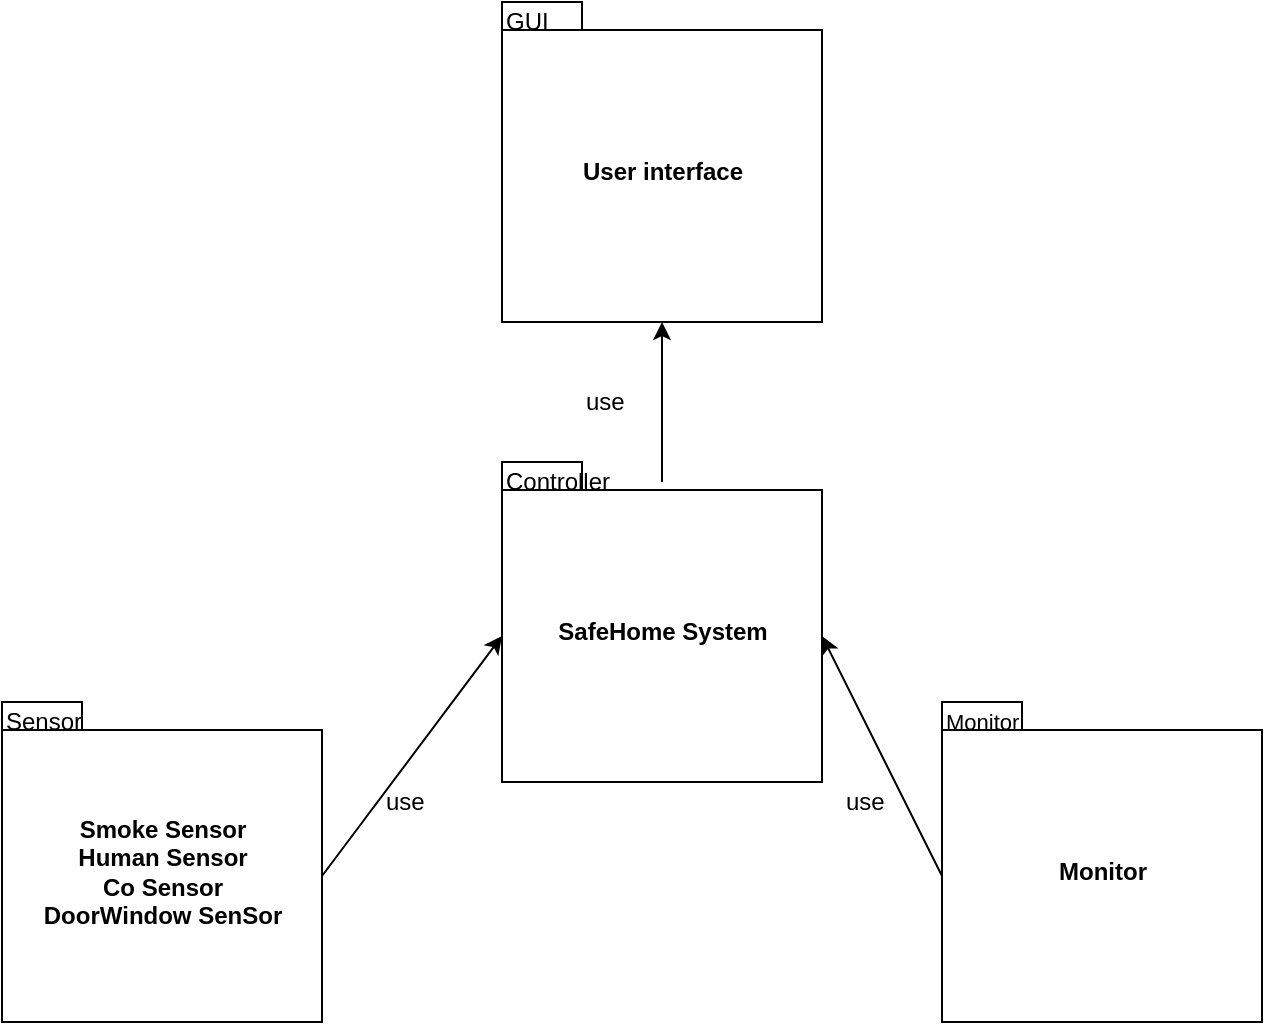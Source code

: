 <mxfile version="12.2.2" type="device" pages="1"><diagram id="FRezJlrR56YozghaBNuM" name="第 1 页"><mxGraphModel dx="883" dy="666" grid="1" gridSize="10" guides="1" tooltips="1" connect="1" arrows="1" fold="1" page="1" pageScale="1" pageWidth="1920" pageHeight="1200" math="0" shadow="0"><root><mxCell id="0"/><mxCell id="1" parent="0"/><mxCell id="RRK_uUkmz72jFpnwhY3c-16" value="User interface" style="shape=folder;fontStyle=1;spacingTop=10;tabWidth=40;tabHeight=14;tabPosition=left;html=1;" vertex="1" parent="1"><mxGeometry x="290" y="30" width="160" height="160" as="geometry"/></mxCell><mxCell id="RRK_uUkmz72jFpnwhY3c-17" value="GUI" style="text;html=1;resizable=0;points=[];autosize=1;align=left;verticalAlign=top;spacingTop=-4;" vertex="1" parent="1"><mxGeometry x="290" y="30" width="40" height="20" as="geometry"/></mxCell><mxCell id="RRK_uUkmz72jFpnwhY3c-19" value="" style="group" vertex="1" connectable="0" parent="1"><mxGeometry x="290" y="260" width="160" height="160" as="geometry"/></mxCell><mxCell id="RRK_uUkmz72jFpnwhY3c-14" value="SafeHome System" style="shape=folder;fontStyle=1;spacingTop=10;tabWidth=40;tabHeight=14;tabPosition=left;html=1;" vertex="1" parent="RRK_uUkmz72jFpnwhY3c-19"><mxGeometry width="160" height="160" as="geometry"/></mxCell><mxCell id="RRK_uUkmz72jFpnwhY3c-15" value="&lt;font style=&quot;font-size: 12px&quot;&gt;Controller&lt;/font&gt;" style="text;html=1;resizable=0;points=[];autosize=1;align=left;verticalAlign=top;spacingTop=-4;" vertex="1" parent="RRK_uUkmz72jFpnwhY3c-19"><mxGeometry width="70" height="20" as="geometry"/></mxCell><mxCell id="RRK_uUkmz72jFpnwhY3c-20" value="" style="group" vertex="1" connectable="0" parent="1"><mxGeometry x="40" y="380" width="160" height="160" as="geometry"/></mxCell><mxCell id="RRK_uUkmz72jFpnwhY3c-1" value="Smoke Sensor&lt;br&gt;Human Sensor&lt;br&gt;Co Sensor&lt;br&gt;DoorWindow SenSor" style="shape=folder;fontStyle=1;spacingTop=10;tabWidth=40;tabHeight=14;tabPosition=left;html=1;" vertex="1" parent="RRK_uUkmz72jFpnwhY3c-20"><mxGeometry width="160" height="160" as="geometry"/></mxCell><mxCell id="RRK_uUkmz72jFpnwhY3c-2" value="Sensor&amp;nbsp;" style="text;html=1;resizable=0;points=[];autosize=1;align=left;verticalAlign=top;spacingTop=-4;" vertex="1" parent="RRK_uUkmz72jFpnwhY3c-20"><mxGeometry width="60" height="20" as="geometry"/></mxCell><mxCell id="RRK_uUkmz72jFpnwhY3c-29" value="" style="group" vertex="1" connectable="0" parent="RRK_uUkmz72jFpnwhY3c-20"><mxGeometry width="160" height="160" as="geometry"/></mxCell><mxCell id="RRK_uUkmz72jFpnwhY3c-30" value="Smoke Sensor&lt;br&gt;Human Sensor&lt;br&gt;Co Sensor&lt;br&gt;DoorWindow SenSor" style="shape=folder;fontStyle=1;spacingTop=10;tabWidth=40;tabHeight=14;tabPosition=left;html=1;" vertex="1" parent="RRK_uUkmz72jFpnwhY3c-29"><mxGeometry width="160" height="160" as="geometry"/></mxCell><mxCell id="RRK_uUkmz72jFpnwhY3c-31" value="Sensor&amp;nbsp;" style="text;html=1;resizable=0;points=[];autosize=1;align=left;verticalAlign=top;spacingTop=-4;" vertex="1" parent="RRK_uUkmz72jFpnwhY3c-29"><mxGeometry width="60" height="20" as="geometry"/></mxCell><mxCell id="RRK_uUkmz72jFpnwhY3c-21" value="" style="group" vertex="1" connectable="0" parent="1"><mxGeometry x="510" y="380" width="160" height="160" as="geometry"/></mxCell><mxCell id="RRK_uUkmz72jFpnwhY3c-22" value="Monitor" style="shape=folder;fontStyle=1;spacingTop=10;tabWidth=40;tabHeight=14;tabPosition=left;html=1;" vertex="1" parent="RRK_uUkmz72jFpnwhY3c-21"><mxGeometry width="160" height="160" as="geometry"/></mxCell><mxCell id="RRK_uUkmz72jFpnwhY3c-23" value="&lt;font style=&quot;font-size: 11px&quot;&gt;Monitor&lt;/font&gt;" style="text;html=1;resizable=0;points=[];autosize=1;align=left;verticalAlign=top;spacingTop=-4;" vertex="1" parent="RRK_uUkmz72jFpnwhY3c-21"><mxGeometry width="50" height="20" as="geometry"/></mxCell><mxCell id="RRK_uUkmz72jFpnwhY3c-28" style="rounded=0;orthogonalLoop=1;jettySize=auto;html=1;exitX=0;exitY=0;exitDx=0;exitDy=87;exitPerimeter=0;entryX=0;entryY=0;entryDx=160;entryDy=87;entryPerimeter=0;" edge="1" parent="1" source="RRK_uUkmz72jFpnwhY3c-22" target="RRK_uUkmz72jFpnwhY3c-14"><mxGeometry relative="1" as="geometry"/></mxCell><mxCell id="RRK_uUkmz72jFpnwhY3c-32" style="edgeStyle=none;rounded=0;orthogonalLoop=1;jettySize=auto;html=1;exitX=0;exitY=0;exitDx=160;exitDy=87;exitPerimeter=0;entryX=0;entryY=0;entryDx=0;entryDy=87;entryPerimeter=0;" edge="1" parent="1" source="RRK_uUkmz72jFpnwhY3c-30" target="RRK_uUkmz72jFpnwhY3c-14"><mxGeometry relative="1" as="geometry"/></mxCell><mxCell id="RRK_uUkmz72jFpnwhY3c-34" value="" style="endArrow=classic;html=1;entryX=0.5;entryY=1;entryDx=0;entryDy=0;entryPerimeter=0;" edge="1" parent="1" target="RRK_uUkmz72jFpnwhY3c-16"><mxGeometry width="50" height="50" relative="1" as="geometry"><mxPoint x="370" y="270" as="sourcePoint"/><mxPoint x="400" y="220" as="targetPoint"/></mxGeometry></mxCell><mxCell id="RRK_uUkmz72jFpnwhY3c-35" value="use" style="text;html=1;resizable=0;points=[];autosize=1;align=left;verticalAlign=top;spacingTop=-4;" vertex="1" parent="1"><mxGeometry x="330" y="220" width="30" height="20" as="geometry"/></mxCell><mxCell id="RRK_uUkmz72jFpnwhY3c-36" value="use" style="text;html=1;resizable=0;points=[];autosize=1;align=left;verticalAlign=top;spacingTop=-4;" vertex="1" parent="1"><mxGeometry x="230" y="420" width="30" height="20" as="geometry"/></mxCell><mxCell id="RRK_uUkmz72jFpnwhY3c-37" value="use" style="text;html=1;resizable=0;points=[];autosize=1;align=left;verticalAlign=top;spacingTop=-4;" vertex="1" parent="1"><mxGeometry x="460" y="420" width="30" height="20" as="geometry"/></mxCell></root></mxGraphModel></diagram></mxfile>